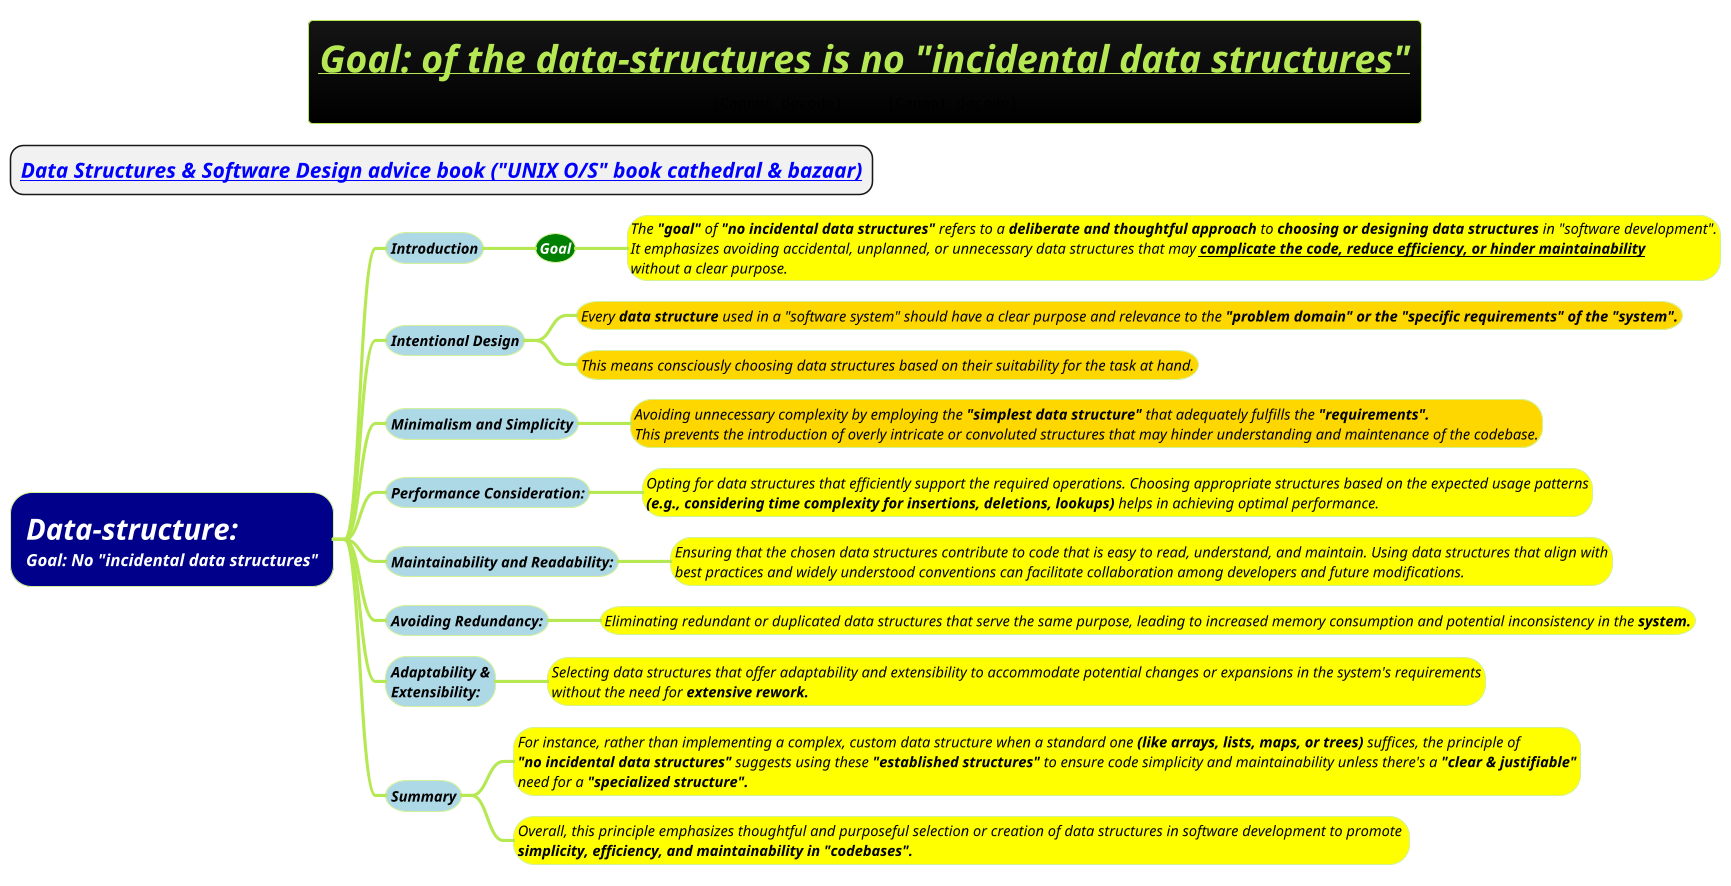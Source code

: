 @startmindmap
title =<i><b><u>Goal: of the data-structures is no "incidental data structures"\n<img:images/img_36.png>\t<img:images/img_37.png>
* ==<i><b>[[docs/books/1-books-backlog/data-structure-and-algorithm/data-structures-and-software-design-advice.puml Data Structures & Software Design advice book ("UNIX O/S" book cathedral & bazaar)]]
!theme hacker
*[#darkblue] =<i><color #white>Data-structure:\n<i><color #white>Goal: No "incidental data structures"
**[#lightblue] <i><color #black><size:14>Introduction
***[#green] <b><i><color #white><size:14>Goal
****[#yellow]:<i><color #black><size:14>The **"goal"** of **"no incidental data structures"** refers to a **deliberate and thoughtful approach** to **choosing or designing data structures** in "software development".
<i><color #black><size:14>It emphasizes avoiding accidental, unplanned, or unnecessary data structures that may <b><u>complicate the code, reduce efficiency, or hinder maintainability
<i><color #black><size:14>without a clear purpose.;
**[#lightblue] <i><color #black><size:14>Intentional Design
***[#gold] <i><color #black><size:14>Every **data structure** used in a "software system" should have a clear purpose and relevance to the **"problem domain" or the "specific requirements" of the "system".**
***[#gold] <i><color #black><size:14>This means consciously choosing data structures based on their suitability for the task at hand.
**[#lightblue] <i><color #black><size:14>Minimalism and Simplicity
***[#gold]:<i><color #black><size:14>Avoiding unnecessary complexity by employing the **"simplest data structure"** that adequately fulfills the <b>"requirements".
<i><color #black><size:14>This prevents the introduction of overly intricate or convoluted structures that may hinder understanding and maintenance of the codebase.;
**[#lightblue] <i><color #black><size:14>Performance Consideration:
***[#yellow]:<i><color #black><size:14>Opting for data structures that efficiently support the required operations. Choosing appropriate structures based on the expected usage patterns
<i><color #black><size:14>**(e.g., considering time complexity for insertions, deletions, lookups)** helps in achieving optimal performance.;
**[#lightblue] <i><color #black><size:14>Maintainability and Readability:
***[#yellow]:<i><color #black><size:14>Ensuring that the chosen data structures contribute to code that is easy to read, understand, and maintain. Using data structures that align with
<i><color #black><size:14>best practices and widely understood conventions can facilitate collaboration among developers and future modifications.;
**[#lightblue] <i><color #black><size:14>Avoiding Redundancy:
***[#yellow] <i><color #black><size:14>Eliminating redundant or duplicated data structures that serve the same purpose, leading to increased memory consumption and potential inconsistency in the <b>system.
**[#lightblue] <i><color #black><size:14>Adaptability &\n<i><color #black><size:14>Extensibility:
***[#yellow] <i><color #black><size:14>Selecting data structures that offer adaptability and extensibility to accommodate potential changes or expansions in the system's requirements\n<i><color #black><size:14>without the need for <b>extensive rework.

**[#lightblue] <i><color #black><size:14>Summary
***[#yellow] <i><color #black><size:14>For instance, rather than implementing a complex, custom data structure when a standard one **(like arrays, lists, maps, or trees)** suffices, the principle of \n<i><color #black><size:14>**"no incidental data structures"** suggests using these **"established structures"** to ensure code simplicity and maintainability unless there's a <b>"clear & justifiable"\n<i><color #black><size:14>need for a <b>"specialized structure".
***[#yellow] <i><color #black><size:14>Overall, this principle emphasizes thoughtful and purposeful selection or creation of data structures in software development to promote \n<i><color #black><size:14><b>simplicity, efficiency, and maintainability in "codebases".
@endmindmap
